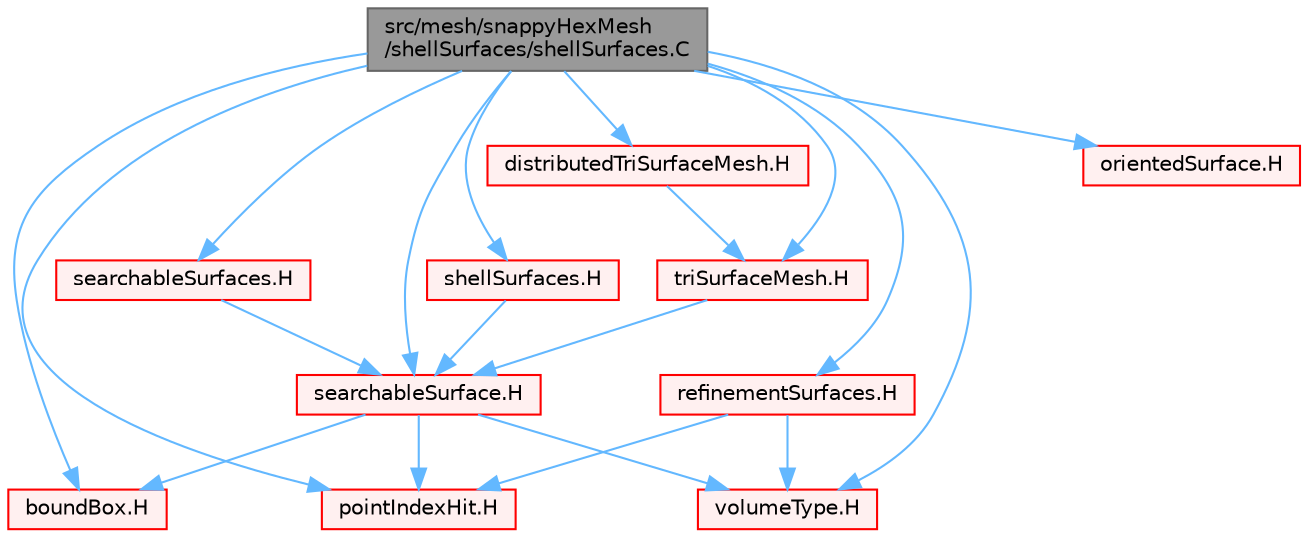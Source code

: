 digraph "src/mesh/snappyHexMesh/shellSurfaces/shellSurfaces.C"
{
 // LATEX_PDF_SIZE
  bgcolor="transparent";
  edge [fontname=Helvetica,fontsize=10,labelfontname=Helvetica,labelfontsize=10];
  node [fontname=Helvetica,fontsize=10,shape=box,height=0.2,width=0.4];
  Node1 [id="Node000001",label="src/mesh/snappyHexMesh\l/shellSurfaces/shellSurfaces.C",height=0.2,width=0.4,color="gray40", fillcolor="grey60", style="filled", fontcolor="black",tooltip=" "];
  Node1 -> Node2 [id="edge1_Node000001_Node000002",color="steelblue1",style="solid",tooltip=" "];
  Node2 [id="Node000002",label="shellSurfaces.H",height=0.2,width=0.4,color="red", fillcolor="#FFF0F0", style="filled",URL="$shellSurfaces_8H.html",tooltip=" "];
  Node2 -> Node3 [id="edge2_Node000002_Node000003",color="steelblue1",style="solid",tooltip=" "];
  Node3 [id="Node000003",label="searchableSurface.H",height=0.2,width=0.4,color="red", fillcolor="#FFF0F0", style="filled",URL="$searchableSurface_8H.html",tooltip=" "];
  Node3 -> Node195 [id="edge3_Node000003_Node000195",color="steelblue1",style="solid",tooltip=" "];
  Node195 [id="Node000195",label="boundBox.H",height=0.2,width=0.4,color="red", fillcolor="#FFF0F0", style="filled",URL="$boundBox_8H.html",tooltip=" "];
  Node3 -> Node218 [id="edge4_Node000003_Node000218",color="steelblue1",style="solid",tooltip=" "];
  Node218 [id="Node000218",label="pointIndexHit.H",height=0.2,width=0.4,color="red", fillcolor="#FFF0F0", style="filled",URL="$pointIndexHit_8H.html",tooltip=" "];
  Node3 -> Node237 [id="edge5_Node000003_Node000237",color="steelblue1",style="solid",tooltip=" "];
  Node237 [id="Node000237",label="volumeType.H",height=0.2,width=0.4,color="red", fillcolor="#FFF0F0", style="filled",URL="$volumeType_8H.html",tooltip=" "];
  Node1 -> Node3 [id="edge6_Node000001_Node000003",color="steelblue1",style="solid",tooltip=" "];
  Node1 -> Node195 [id="edge7_Node000001_Node000195",color="steelblue1",style="solid",tooltip=" "];
  Node1 -> Node239 [id="edge8_Node000001_Node000239",color="steelblue1",style="solid",tooltip=" "];
  Node239 [id="Node000239",label="triSurfaceMesh.H",height=0.2,width=0.4,color="red", fillcolor="#FFF0F0", style="filled",URL="$triSurfaceMesh_8H.html",tooltip=" "];
  Node239 -> Node3 [id="edge9_Node000239_Node000003",color="steelblue1",style="solid",tooltip=" "];
  Node1 -> Node286 [id="edge10_Node000001_Node000286",color="steelblue1",style="solid",tooltip=" "];
  Node286 [id="Node000286",label="refinementSurfaces.H",height=0.2,width=0.4,color="red", fillcolor="#FFF0F0", style="filled",URL="$refinementSurfaces_8H.html",tooltip=" "];
  Node286 -> Node218 [id="edge11_Node000286_Node000218",color="steelblue1",style="solid",tooltip=" "];
  Node286 -> Node237 [id="edge12_Node000286_Node000237",color="steelblue1",style="solid",tooltip=" "];
  Node1 -> Node318 [id="edge13_Node000001_Node000318",color="steelblue1",style="solid",tooltip=" "];
  Node318 [id="Node000318",label="searchableSurfaces.H",height=0.2,width=0.4,color="red", fillcolor="#FFF0F0", style="filled",URL="$searchableSurfaces_8H.html",tooltip=" "];
  Node318 -> Node3 [id="edge14_Node000318_Node000003",color="steelblue1",style="solid",tooltip=" "];
  Node1 -> Node319 [id="edge15_Node000001_Node000319",color="steelblue1",style="solid",tooltip=" "];
  Node319 [id="Node000319",label="orientedSurface.H",height=0.2,width=0.4,color="red", fillcolor="#FFF0F0", style="filled",URL="$orientedSurface_8H.html",tooltip=" "];
  Node1 -> Node218 [id="edge16_Node000001_Node000218",color="steelblue1",style="solid",tooltip=" "];
  Node1 -> Node237 [id="edge17_Node000001_Node000237",color="steelblue1",style="solid",tooltip=" "];
  Node1 -> Node320 [id="edge18_Node000001_Node000320",color="steelblue1",style="solid",tooltip=" "];
  Node320 [id="Node000320",label="distributedTriSurfaceMesh.H",height=0.2,width=0.4,color="red", fillcolor="#FFF0F0", style="filled",URL="$distributedTriSurfaceMesh_8H.html",tooltip=" "];
  Node320 -> Node239 [id="edge19_Node000320_Node000239",color="steelblue1",style="solid",tooltip=" "];
}
